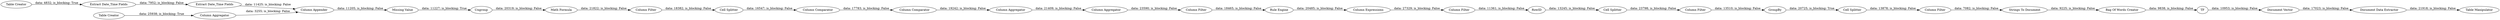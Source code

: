 digraph {
	"5579572600975677282_1050" [label="Rule Engine"]
	"5579572600975677282_1045" [label="Column Appender"]
	"5579572600975677282_1064" [label="Column Comparator"]
	"5579572600975677282_1089" [label="Table Manipulator"]
	"5579572600975677282_1087" [label="Document Vector"]
	"5579572600975677282_1075" [label="Column Filter"]
	"5579572600975677282_1081" [label="Cell Splitter"]
	"5579572600975677282_1063" [label="Math Formula"]
	"5579572600975677282_1022" [label="Extract Date_Time Fields"]
	"5579572600975677282_1073" [label=RowID]
	"5579572600975677282_1086" [label=TF]
	"5579572600975677282_1080" [label="Column Filter"]
	"5579572600975677282_1061" [label="Column Aggregator"]
	"5579572600975677282_1065" [label="Column Comparator"]
	"5579572600975677282_1069" [label="Cell Splitter"]
	"5579572600975677282_1074" [label="Cell Splitter"]
	"5579572600975677282_1048" [label="Column Aggregator"]
	"5579572600975677282_1084" [label="Strings To Document"]
	"5579572600975677282_1068" [label="Column Filter"]
	"5579572600975677282_1020" [label="Table Creator"]
	"5579572600975677282_1070" [label="Column Aggregator"]
	"5579572600975677282_1082" [label="Column Expressions"]
	"5579572600975677282_1060" [label="Table Creator"]
	"5579572600975677282_1071" [label="Column Filter"]
	"5579572600975677282_1076" [label=GroupBy]
	"5579572600975677282_1085" [label="Bag Of Words Creator"]
	"5579572600975677282_1083" [label="Column Filter"]
	"5579572600975677282_1046" [label="Missing Value"]
	"5579572600975677282_1021" [label="Extract Date_Time Fields"]
	"5579572600975677282_1088" [label="Document Data Extractor"]
	"5579572600975677282_1062" [label=Ungroup]
	"5579572600975677282_1082" -> "5579572600975677282_1075" [label="data: 27329; is_blocking: False"]
	"5579572600975677282_1050" -> "5579572600975677282_1082" [label="data: 20485; is_blocking: False"]
	"5579572600975677282_1088" -> "5579572600975677282_1089" [label="data: 21918; is_blocking: False"]
	"5579572600975677282_1070" -> "5579572600975677282_1071" [label="data: 23590; is_blocking: False"]
	"5579572600975677282_1062" -> "5579572600975677282_1063" [label="data: 20319; is_blocking: False"]
	"5579572600975677282_1074" -> "5579572600975677282_1080" [label="data: 23798; is_blocking: False"]
	"5579572600975677282_1081" -> "5579572600975677282_1083" [label="data: 13878; is_blocking: False"]
	"5579572600975677282_1065" -> "5579572600975677282_1048" [label="data: 19242; is_blocking: False"]
	"5579572600975677282_1064" -> "5579572600975677282_1065" [label="data: 17783; is_blocking: False"]
	"5579572600975677282_1086" -> "5579572600975677282_1087" [label="data: 10953; is_blocking: False"]
	"5579572600975677282_1020" -> "5579572600975677282_1021" [label="data: 4832; is_blocking: True"]
	"5579572600975677282_1021" -> "5579572600975677282_1022" [label="data: 7952; is_blocking: False"]
	"5579572600975677282_1084" -> "5579572600975677282_1085" [label="data: 9225; is_blocking: False"]
	"5579572600975677282_1083" -> "5579572600975677282_1084" [label="data: 7082; is_blocking: False"]
	"5579572600975677282_1073" -> "5579572600975677282_1074" [label="data: 13245; is_blocking: False"]
	"5579572600975677282_1087" -> "5579572600975677282_1088" [label="data: 17023; is_blocking: False"]
	"5579572600975677282_1076" -> "5579572600975677282_1081" [label="data: 20725; is_blocking: True"]
	"5579572600975677282_1085" -> "5579572600975677282_1086" [label="data: 9838; is_blocking: False"]
	"5579572600975677282_1068" -> "5579572600975677282_1069" [label="data: 18382; is_blocking: False"]
	"5579572600975677282_1061" -> "5579572600975677282_1045" [label="data: 3255; is_blocking: False"]
	"5579572600975677282_1075" -> "5579572600975677282_1073" [label="data: 11361; is_blocking: False"]
	"5579572600975677282_1060" -> "5579572600975677282_1061" [label="data: 25938; is_blocking: True"]
	"5579572600975677282_1045" -> "5579572600975677282_1046" [label="data: 11205; is_blocking: False"]
	"5579572600975677282_1022" -> "5579572600975677282_1045" [label="data: 11425; is_blocking: False"]
	"5579572600975677282_1069" -> "5579572600975677282_1064" [label="data: 16547; is_blocking: False"]
	"5579572600975677282_1071" -> "5579572600975677282_1050" [label="data: 18465; is_blocking: False"]
	"5579572600975677282_1048" -> "5579572600975677282_1070" [label="data: 21409; is_blocking: False"]
	"5579572600975677282_1046" -> "5579572600975677282_1062" [label="data: 11227; is_blocking: True"]
	"5579572600975677282_1080" -> "5579572600975677282_1076" [label="data: 13510; is_blocking: False"]
	"5579572600975677282_1063" -> "5579572600975677282_1068" [label="data: 21822; is_blocking: False"]
	rankdir=LR
}
